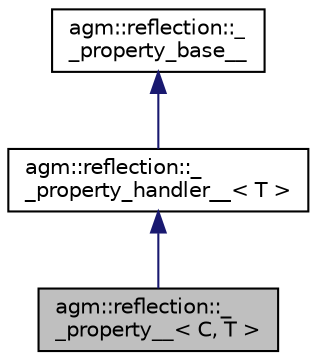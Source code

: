 digraph "agm::reflection::__property__&lt; C, T &gt;"
{
  edge [fontname="Helvetica",fontsize="10",labelfontname="Helvetica",labelfontsize="10"];
  node [fontname="Helvetica",fontsize="10",shape=record];
  Node1 [label="agm::reflection::_\l_property__\< C, T \>",height=0.2,width=0.4,color="black", fillcolor="grey75", style="filled", fontcolor="black"];
  Node2 -> Node1 [dir="back",color="midnightblue",fontsize="10",style="solid",fontname="Helvetica"];
  Node2 [label="agm::reflection::_\l_property_handler__\< T \>",height=0.2,width=0.4,color="black", fillcolor="white", style="filled",URL="$structagm_1_1reflection_1_1____property__handler____.html"];
  Node3 -> Node2 [dir="back",color="midnightblue",fontsize="10",style="solid",fontname="Helvetica"];
  Node3 [label="agm::reflection::_\l_property_base__",height=0.2,width=0.4,color="black", fillcolor="white", style="filled",URL="$structagm_1_1reflection_1_1____property__base____.html"];
}
